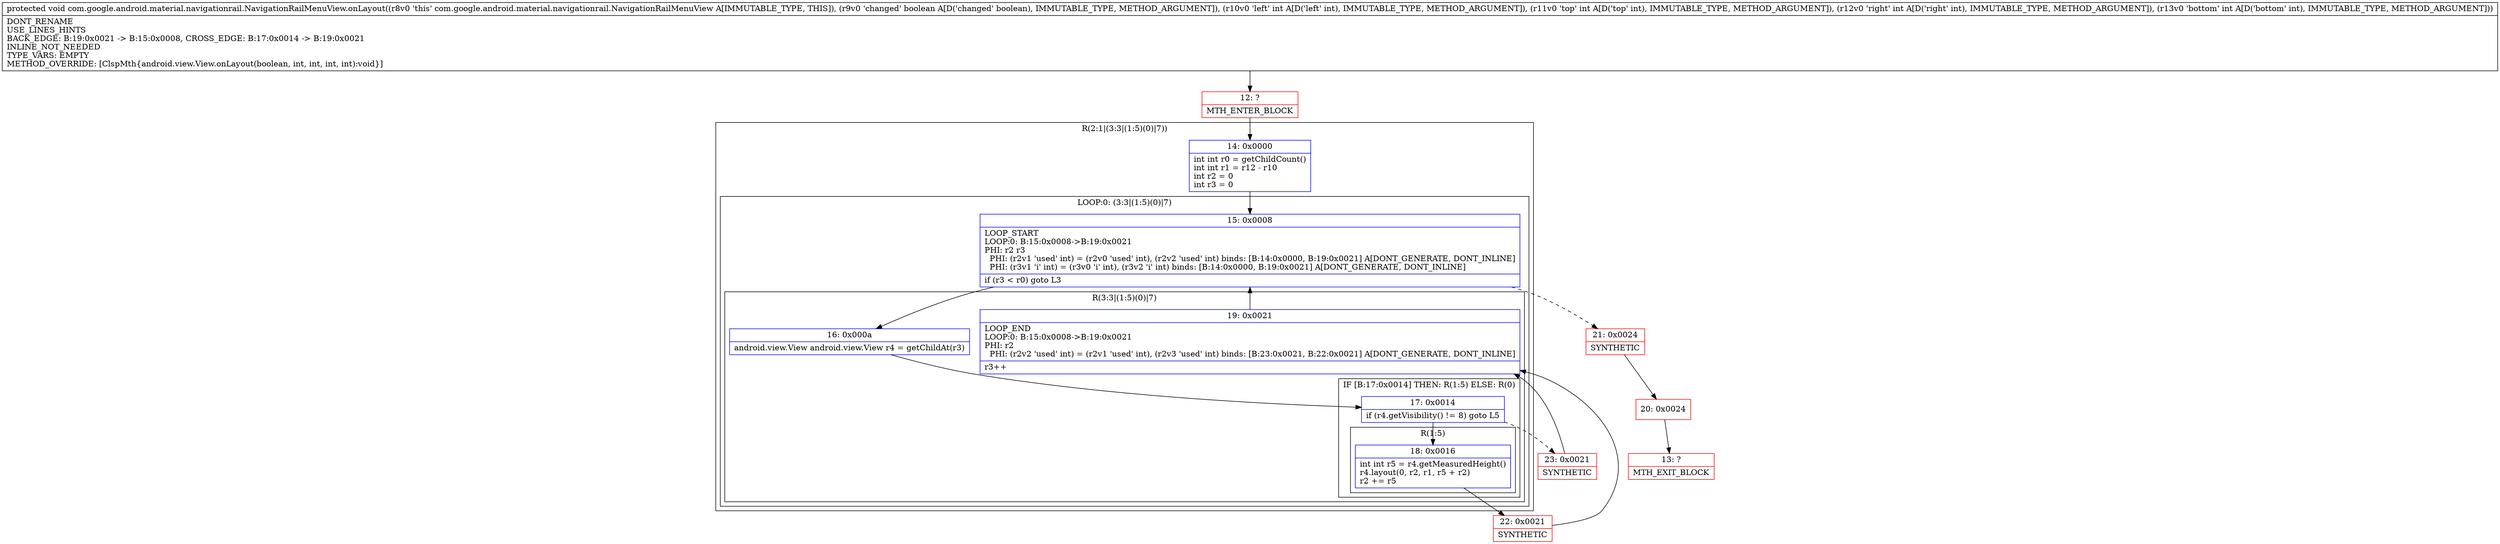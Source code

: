 digraph "CFG forcom.google.android.material.navigationrail.NavigationRailMenuView.onLayout(ZIIII)V" {
subgraph cluster_Region_1845962072 {
label = "R(2:1|(3:3|(1:5)(0)|7))";
node [shape=record,color=blue];
Node_14 [shape=record,label="{14\:\ 0x0000|int int r0 = getChildCount()\lint int r1 = r12 \- r10\lint r2 = 0\lint r3 = 0\l}"];
subgraph cluster_LoopRegion_654343239 {
label = "LOOP:0: (3:3|(1:5)(0)|7)";
node [shape=record,color=blue];
Node_15 [shape=record,label="{15\:\ 0x0008|LOOP_START\lLOOP:0: B:15:0x0008\-\>B:19:0x0021\lPHI: r2 r3 \l  PHI: (r2v1 'used' int) = (r2v0 'used' int), (r2v2 'used' int) binds: [B:14:0x0000, B:19:0x0021] A[DONT_GENERATE, DONT_INLINE]\l  PHI: (r3v1 'i' int) = (r3v0 'i' int), (r3v2 'i' int) binds: [B:14:0x0000, B:19:0x0021] A[DONT_GENERATE, DONT_INLINE]\l|if (r3 \< r0) goto L3\l}"];
subgraph cluster_Region_1742972875 {
label = "R(3:3|(1:5)(0)|7)";
node [shape=record,color=blue];
Node_16 [shape=record,label="{16\:\ 0x000a|android.view.View android.view.View r4 = getChildAt(r3)\l}"];
subgraph cluster_IfRegion_815358858 {
label = "IF [B:17:0x0014] THEN: R(1:5) ELSE: R(0)";
node [shape=record,color=blue];
Node_17 [shape=record,label="{17\:\ 0x0014|if (r4.getVisibility() != 8) goto L5\l}"];
subgraph cluster_Region_1500028122 {
label = "R(1:5)";
node [shape=record,color=blue];
Node_18 [shape=record,label="{18\:\ 0x0016|int int r5 = r4.getMeasuredHeight()\lr4.layout(0, r2, r1, r5 + r2)\lr2 += r5\l}"];
}
subgraph cluster_Region_1436343703 {
label = "R(0)";
node [shape=record,color=blue];
}
}
Node_19 [shape=record,label="{19\:\ 0x0021|LOOP_END\lLOOP:0: B:15:0x0008\-\>B:19:0x0021\lPHI: r2 \l  PHI: (r2v2 'used' int) = (r2v1 'used' int), (r2v3 'used' int) binds: [B:23:0x0021, B:22:0x0021] A[DONT_GENERATE, DONT_INLINE]\l|r3++\l}"];
}
}
}
Node_12 [shape=record,color=red,label="{12\:\ ?|MTH_ENTER_BLOCK\l}"];
Node_22 [shape=record,color=red,label="{22\:\ 0x0021|SYNTHETIC\l}"];
Node_23 [shape=record,color=red,label="{23\:\ 0x0021|SYNTHETIC\l}"];
Node_21 [shape=record,color=red,label="{21\:\ 0x0024|SYNTHETIC\l}"];
Node_20 [shape=record,color=red,label="{20\:\ 0x0024}"];
Node_13 [shape=record,color=red,label="{13\:\ ?|MTH_EXIT_BLOCK\l}"];
MethodNode[shape=record,label="{protected void com.google.android.material.navigationrail.NavigationRailMenuView.onLayout((r8v0 'this' com.google.android.material.navigationrail.NavigationRailMenuView A[IMMUTABLE_TYPE, THIS]), (r9v0 'changed' boolean A[D('changed' boolean), IMMUTABLE_TYPE, METHOD_ARGUMENT]), (r10v0 'left' int A[D('left' int), IMMUTABLE_TYPE, METHOD_ARGUMENT]), (r11v0 'top' int A[D('top' int), IMMUTABLE_TYPE, METHOD_ARGUMENT]), (r12v0 'right' int A[D('right' int), IMMUTABLE_TYPE, METHOD_ARGUMENT]), (r13v0 'bottom' int A[D('bottom' int), IMMUTABLE_TYPE, METHOD_ARGUMENT]))  | DONT_RENAME\lUSE_LINES_HINTS\lBACK_EDGE: B:19:0x0021 \-\> B:15:0x0008, CROSS_EDGE: B:17:0x0014 \-\> B:19:0x0021\lINLINE_NOT_NEEDED\lTYPE_VARS: EMPTY\lMETHOD_OVERRIDE: [ClspMth\{android.view.View.onLayout(boolean, int, int, int, int):void\}]\l}"];
MethodNode -> Node_12;Node_14 -> Node_15;
Node_15 -> Node_16;
Node_15 -> Node_21[style=dashed];
Node_16 -> Node_17;
Node_17 -> Node_18;
Node_17 -> Node_23[style=dashed];
Node_18 -> Node_22;
Node_19 -> Node_15;
Node_12 -> Node_14;
Node_22 -> Node_19;
Node_23 -> Node_19;
Node_21 -> Node_20;
Node_20 -> Node_13;
}

